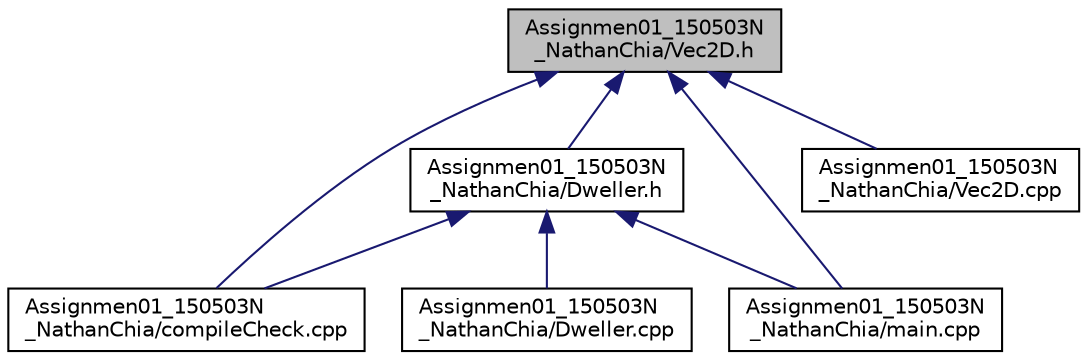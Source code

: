 digraph "Assignmen01_150503N_NathanChia/Vec2D.h"
{
  bgcolor="transparent";
  edge [fontname="Helvetica",fontsize="10",labelfontname="Helvetica",labelfontsize="10"];
  node [fontname="Helvetica",fontsize="10",shape=record];
  Node1 [label="Assignmen01_150503N\l_NathanChia/Vec2D.h",height=0.2,width=0.4,color="black", fillcolor="grey75", style="filled", fontcolor="black"];
  Node1 -> Node2 [dir="back",color="midnightblue",fontsize="10",style="solid",fontname="Helvetica"];
  Node2 [label="Assignmen01_150503N\l_NathanChia/Dweller.h",height=0.2,width=0.4,color="black",URL="$Dweller_8h.html",tooltip="Class to define a player/character. "];
  Node2 -> Node3 [dir="back",color="midnightblue",fontsize="10",style="solid",fontname="Helvetica"];
  Node3 [label="Assignmen01_150503N\l_NathanChia/compileCheck.cpp",height=0.2,width=0.4,color="black",URL="$compileCheck_8cpp.html"];
  Node2 -> Node4 [dir="back",color="midnightblue",fontsize="10",style="solid",fontname="Helvetica"];
  Node4 [label="Assignmen01_150503N\l_NathanChia/Dweller.cpp",height=0.2,width=0.4,color="black",URL="$Dweller_8cpp.html"];
  Node2 -> Node5 [dir="back",color="midnightblue",fontsize="10",style="solid",fontname="Helvetica"];
  Node5 [label="Assignmen01_150503N\l_NathanChia/main.cpp",height=0.2,width=0.4,color="black",URL="$main_8cpp.html"];
  Node1 -> Node3 [dir="back",color="midnightblue",fontsize="10",style="solid",fontname="Helvetica"];
  Node1 -> Node5 [dir="back",color="midnightblue",fontsize="10",style="solid",fontname="Helvetica"];
  Node1 -> Node6 [dir="back",color="midnightblue",fontsize="10",style="solid",fontname="Helvetica"];
  Node6 [label="Assignmen01_150503N\l_NathanChia/Vec2D.cpp",height=0.2,width=0.4,color="black",URL="$Vec2D_8cpp.html"];
}
